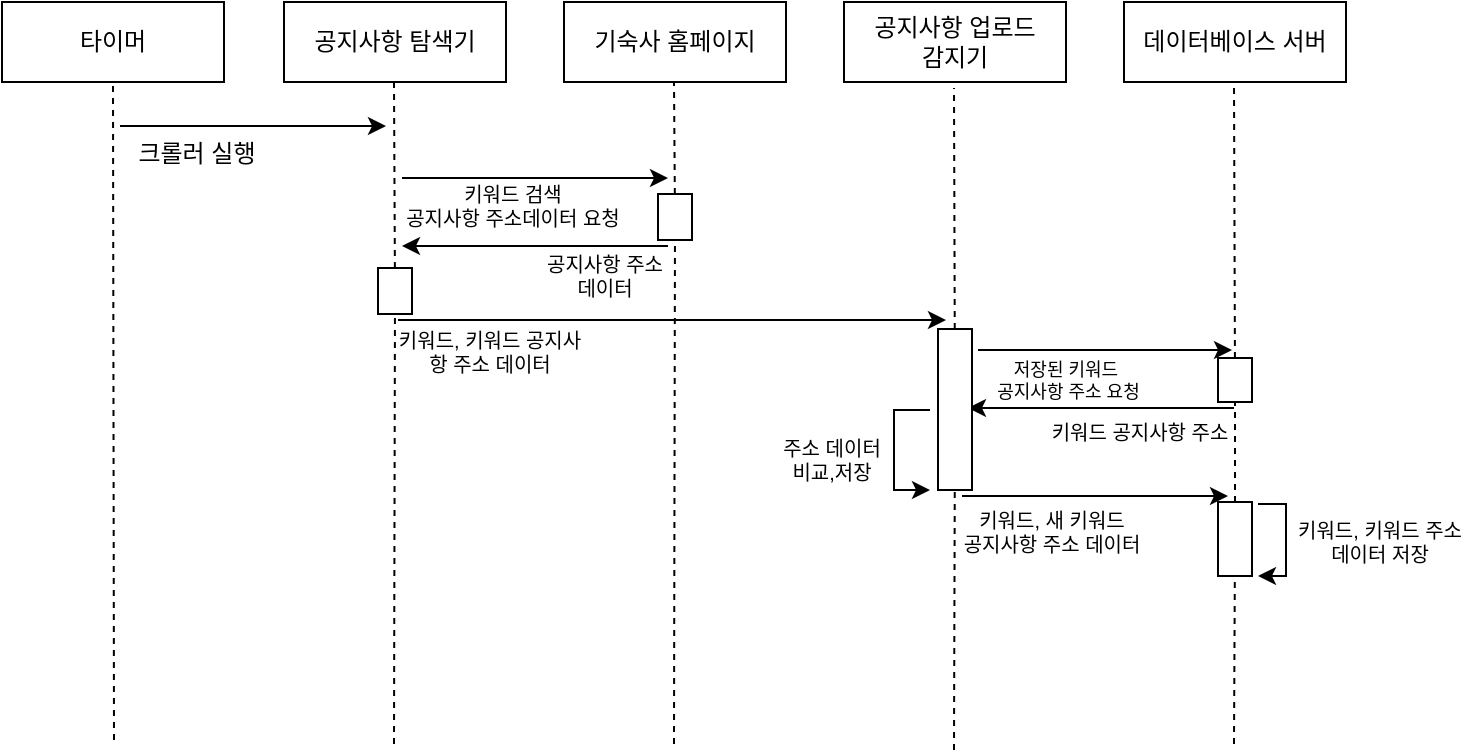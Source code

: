 <mxfile version="15.7.0" type="github">
  <diagram id="il1ou5z5HlYEB6SpMAm3" name="Page-1">
    <mxGraphModel dx="1102" dy="614" grid="0" gridSize="10" guides="1" tooltips="1" connect="1" arrows="1" fold="1" page="1" pageScale="1" pageWidth="827" pageHeight="1169" math="0" shadow="0">
      <root>
        <mxCell id="0" />
        <mxCell id="1" parent="0" />
        <mxCell id="PJMupQD3atlqZfMeYNP1-1" value="공지사항 탐색기" style="rounded=0;whiteSpace=wrap;html=1;" parent="1" vertex="1">
          <mxGeometry x="169" y="178" width="111" height="40" as="geometry" />
        </mxCell>
        <mxCell id="PJMupQD3atlqZfMeYNP1-7" value="데이터베이스 서버" style="rounded=0;whiteSpace=wrap;html=1;" parent="1" vertex="1">
          <mxGeometry x="589" y="178" width="111" height="40" as="geometry" />
        </mxCell>
        <mxCell id="PJMupQD3atlqZfMeYNP1-8" value="공지사항 업로드&lt;br&gt;감지기" style="rounded=0;whiteSpace=wrap;html=1;" parent="1" vertex="1">
          <mxGeometry x="449" y="178" width="111" height="40" as="geometry" />
        </mxCell>
        <mxCell id="PJMupQD3atlqZfMeYNP1-9" value="기숙사 홈페이지" style="rounded=0;whiteSpace=wrap;html=1;" parent="1" vertex="1">
          <mxGeometry x="309" y="178" width="111" height="40" as="geometry" />
        </mxCell>
        <mxCell id="PJMupQD3atlqZfMeYNP1-11" value="" style="endArrow=none;dashed=1;html=1;rounded=0;startArrow=none;" parent="1" source="PJMupQD3atlqZfMeYNP1-28" edge="1">
          <mxGeometry width="50" height="50" relative="1" as="geometry">
            <mxPoint x="644" y="549" as="sourcePoint" />
            <mxPoint x="644" y="218" as="targetPoint" />
          </mxGeometry>
        </mxCell>
        <mxCell id="PJMupQD3atlqZfMeYNP1-12" value="" style="endArrow=none;dashed=1;html=1;rounded=0;startArrow=none;" parent="1" source="PJMupQD3atlqZfMeYNP1-27" edge="1">
          <mxGeometry width="50" height="50" relative="1" as="geometry">
            <mxPoint x="504" y="552" as="sourcePoint" />
            <mxPoint x="504" y="221" as="targetPoint" />
          </mxGeometry>
        </mxCell>
        <mxCell id="PJMupQD3atlqZfMeYNP1-13" value="" style="endArrow=none;dashed=1;html=1;rounded=0;startArrow=none;" parent="1" source="PJMupQD3atlqZfMeYNP1-30" edge="1">
          <mxGeometry width="50" height="50" relative="1" as="geometry">
            <mxPoint x="364" y="549" as="sourcePoint" />
            <mxPoint x="364" y="218" as="targetPoint" />
          </mxGeometry>
        </mxCell>
        <mxCell id="PJMupQD3atlqZfMeYNP1-14" value="" style="endArrow=none;dashed=1;html=1;rounded=0;startArrow=none;" parent="1" source="PJMupQD3atlqZfMeYNP1-29" edge="1">
          <mxGeometry width="50" height="50" relative="1" as="geometry">
            <mxPoint x="224" y="549" as="sourcePoint" />
            <mxPoint x="224" y="218" as="targetPoint" />
          </mxGeometry>
        </mxCell>
        <mxCell id="PJMupQD3atlqZfMeYNP1-15" value="" style="endArrow=classic;html=1;rounded=0;" parent="1" edge="1">
          <mxGeometry width="50" height="50" relative="1" as="geometry">
            <mxPoint x="228" y="266" as="sourcePoint" />
            <mxPoint x="361" y="266" as="targetPoint" />
          </mxGeometry>
        </mxCell>
        <mxCell id="PJMupQD3atlqZfMeYNP1-16" value="" style="endArrow=classic;html=1;rounded=0;" parent="1" edge="1">
          <mxGeometry width="50" height="50" relative="1" as="geometry">
            <mxPoint x="361" y="300" as="sourcePoint" />
            <mxPoint x="228" y="300" as="targetPoint" />
          </mxGeometry>
        </mxCell>
        <mxCell id="PJMupQD3atlqZfMeYNP1-17" value="" style="endArrow=classic;html=1;rounded=0;" parent="1" edge="1">
          <mxGeometry width="50" height="50" relative="1" as="geometry">
            <mxPoint x="644" y="381" as="sourcePoint" />
            <mxPoint x="511" y="381" as="targetPoint" />
          </mxGeometry>
        </mxCell>
        <mxCell id="PJMupQD3atlqZfMeYNP1-18" value="" style="endArrow=classic;html=1;rounded=0;" parent="1" edge="1">
          <mxGeometry width="50" height="50" relative="1" as="geometry">
            <mxPoint x="226" y="337" as="sourcePoint" />
            <mxPoint x="500" y="337" as="targetPoint" />
          </mxGeometry>
        </mxCell>
        <mxCell id="PJMupQD3atlqZfMeYNP1-19" value="" style="endArrow=classic;html=1;rounded=0;" parent="1" edge="1">
          <mxGeometry width="50" height="50" relative="1" as="geometry">
            <mxPoint x="516" y="352" as="sourcePoint" />
            <mxPoint x="643" y="352" as="targetPoint" />
          </mxGeometry>
        </mxCell>
        <mxCell id="PJMupQD3atlqZfMeYNP1-20" value="" style="endArrow=classic;html=1;rounded=0;" parent="1" edge="1">
          <mxGeometry width="50" height="50" relative="1" as="geometry">
            <mxPoint x="508" y="425" as="sourcePoint" />
            <mxPoint x="641" y="425" as="targetPoint" />
          </mxGeometry>
        </mxCell>
        <mxCell id="PJMupQD3atlqZfMeYNP1-30" value="" style="rounded=0;whiteSpace=wrap;html=1;" parent="1" vertex="1">
          <mxGeometry x="356" y="274" width="17" height="23" as="geometry" />
        </mxCell>
        <mxCell id="PJMupQD3atlqZfMeYNP1-31" value="" style="endArrow=none;dashed=1;html=1;rounded=0;" parent="1" target="PJMupQD3atlqZfMeYNP1-30" edge="1">
          <mxGeometry width="50" height="50" relative="1" as="geometry">
            <mxPoint x="364" y="549" as="sourcePoint" />
            <mxPoint x="364" y="218" as="targetPoint" />
          </mxGeometry>
        </mxCell>
        <mxCell id="PJMupQD3atlqZfMeYNP1-32" value="키워드 검색&lt;br style=&quot;font-size: 10px;&quot;&gt;공지사항 주소데이터 요청" style="text;html=1;strokeColor=none;fillColor=none;align=center;verticalAlign=middle;whiteSpace=wrap;rounded=0;fontSize=10;" parent="1" vertex="1">
          <mxGeometry x="211" y="265" width="145" height="30" as="geometry" />
        </mxCell>
        <mxCell id="PJMupQD3atlqZfMeYNP1-33" value="공지사항 주소 데이터" style="text;html=1;strokeColor=none;fillColor=none;align=center;verticalAlign=middle;whiteSpace=wrap;rounded=0;fontSize=10;" parent="1" vertex="1">
          <mxGeometry x="295" y="300" width="69" height="30" as="geometry" />
        </mxCell>
        <mxCell id="PJMupQD3atlqZfMeYNP1-29" value="" style="rounded=0;whiteSpace=wrap;html=1;" parent="1" vertex="1">
          <mxGeometry x="216" y="311" width="17" height="23" as="geometry" />
        </mxCell>
        <mxCell id="PJMupQD3atlqZfMeYNP1-34" value="" style="endArrow=none;dashed=1;html=1;rounded=0;" parent="1" target="PJMupQD3atlqZfMeYNP1-29" edge="1">
          <mxGeometry width="50" height="50" relative="1" as="geometry">
            <mxPoint x="224" y="549" as="sourcePoint" />
            <mxPoint x="224" y="218" as="targetPoint" />
          </mxGeometry>
        </mxCell>
        <mxCell id="PJMupQD3atlqZfMeYNP1-35" value="키워드, 키워드 공지사항 주소 데이터" style="text;html=1;strokeColor=none;fillColor=none;align=center;verticalAlign=middle;whiteSpace=wrap;rounded=0;fontSize=10;" parent="1" vertex="1">
          <mxGeometry x="224" y="338" width="96" height="30" as="geometry" />
        </mxCell>
        <mxCell id="PJMupQD3atlqZfMeYNP1-28" value="" style="rounded=0;whiteSpace=wrap;html=1;" parent="1" vertex="1">
          <mxGeometry x="636" y="356" width="17" height="22" as="geometry" />
        </mxCell>
        <mxCell id="PJMupQD3atlqZfMeYNP1-36" value="" style="endArrow=none;dashed=1;html=1;rounded=0;startArrow=none;" parent="1" source="PJMupQD3atlqZfMeYNP1-39" target="PJMupQD3atlqZfMeYNP1-28" edge="1">
          <mxGeometry width="50" height="50" relative="1" as="geometry">
            <mxPoint x="644.0" y="566" as="sourcePoint" />
            <mxPoint x="644.0" y="235" as="targetPoint" />
          </mxGeometry>
        </mxCell>
        <mxCell id="PJMupQD3atlqZfMeYNP1-27" value="" style="rounded=0;whiteSpace=wrap;html=1;" parent="1" vertex="1">
          <mxGeometry x="496" y="341.5" width="17" height="80.5" as="geometry" />
        </mxCell>
        <mxCell id="PJMupQD3atlqZfMeYNP1-37" value="" style="endArrow=none;dashed=1;html=1;rounded=0;" parent="1" target="PJMupQD3atlqZfMeYNP1-27" edge="1">
          <mxGeometry width="50" height="50" relative="1" as="geometry">
            <mxPoint x="504" y="552" as="sourcePoint" />
            <mxPoint x="504" y="221.0" as="targetPoint" />
          </mxGeometry>
        </mxCell>
        <mxCell id="PJMupQD3atlqZfMeYNP1-38" value="&lt;font style=&quot;font-size: 9px&quot;&gt;저장된 키워드&lt;br style=&quot;font-size: 9px&quot;&gt;&amp;nbsp;공지사항 주소 요청&lt;/font&gt;" style="text;html=1;strokeColor=none;fillColor=none;align=center;verticalAlign=middle;whiteSpace=wrap;rounded=0;fontSize=9;" parent="1" vertex="1">
          <mxGeometry x="513" y="352" width="94" height="30" as="geometry" />
        </mxCell>
        <mxCell id="PJMupQD3atlqZfMeYNP1-40" value="키워드 공지사항 주소" style="text;html=1;strokeColor=none;fillColor=none;align=center;verticalAlign=middle;whiteSpace=wrap;rounded=0;fontSize=10;" parent="1" vertex="1">
          <mxGeometry x="546" y="378" width="102" height="30" as="geometry" />
        </mxCell>
        <mxCell id="PJMupQD3atlqZfMeYNP1-41" value="" style="endArrow=classic;html=1;rounded=0;fontSize=10;" parent="1" edge="1">
          <mxGeometry width="50" height="50" relative="1" as="geometry">
            <mxPoint x="492" y="382" as="sourcePoint" />
            <mxPoint x="492" y="422" as="targetPoint" />
            <Array as="points">
              <mxPoint x="474" y="382" />
              <mxPoint x="474" y="422" />
            </Array>
          </mxGeometry>
        </mxCell>
        <mxCell id="PJMupQD3atlqZfMeYNP1-42" value="주소 데이터 비교,저장" style="text;html=1;strokeColor=none;fillColor=none;align=center;verticalAlign=middle;whiteSpace=wrap;rounded=0;fontSize=10;" parent="1" vertex="1">
          <mxGeometry x="412.5" y="392" width="60" height="30" as="geometry" />
        </mxCell>
        <mxCell id="PJMupQD3atlqZfMeYNP1-39" value="" style="rounded=0;whiteSpace=wrap;html=1;" parent="1" vertex="1">
          <mxGeometry x="636" y="428" width="17" height="37" as="geometry" />
        </mxCell>
        <mxCell id="PJMupQD3atlqZfMeYNP1-43" value="" style="endArrow=none;dashed=1;html=1;rounded=0;" parent="1" target="PJMupQD3atlqZfMeYNP1-39" edge="1">
          <mxGeometry width="50" height="50" relative="1" as="geometry">
            <mxPoint x="644.0" y="549" as="sourcePoint" />
            <mxPoint x="644.472" y="361.0" as="targetPoint" />
          </mxGeometry>
        </mxCell>
        <mxCell id="PJMupQD3atlqZfMeYNP1-44" value="" style="endArrow=classic;html=1;rounded=0;fontSize=10;" parent="1" edge="1">
          <mxGeometry width="50" height="50" relative="1" as="geometry">
            <mxPoint x="656" y="429" as="sourcePoint" />
            <mxPoint x="656" y="465" as="targetPoint" />
            <Array as="points">
              <mxPoint x="670" y="429" />
              <mxPoint x="670" y="465" />
            </Array>
          </mxGeometry>
        </mxCell>
        <mxCell id="PJMupQD3atlqZfMeYNP1-45" value="키워드, 키워드 주소 데이터 저장" style="text;html=1;strokeColor=none;fillColor=none;align=center;verticalAlign=middle;whiteSpace=wrap;rounded=0;fontSize=10;" parent="1" vertex="1">
          <mxGeometry x="674" y="433" width="86" height="30" as="geometry" />
        </mxCell>
        <mxCell id="PJMupQD3atlqZfMeYNP1-46" value="키워드, 새 키워드&lt;br&gt;공지사항 주소 데이터" style="text;html=1;strokeColor=none;fillColor=none;align=center;verticalAlign=middle;whiteSpace=wrap;rounded=0;fontSize=10;" parent="1" vertex="1">
          <mxGeometry x="496" y="428" width="114" height="30" as="geometry" />
        </mxCell>
        <mxCell id="EFMb9gsq3_LXYbWF96me-1" value="타이머" style="rounded=0;whiteSpace=wrap;html=1;" parent="1" vertex="1">
          <mxGeometry x="28" y="178" width="111" height="40" as="geometry" />
        </mxCell>
        <mxCell id="EFMb9gsq3_LXYbWF96me-2" value="" style="endArrow=none;dashed=1;html=1;rounded=0;entryX=0.5;entryY=1;entryDx=0;entryDy=0;" parent="1" target="EFMb9gsq3_LXYbWF96me-1" edge="1">
          <mxGeometry width="50" height="50" relative="1" as="geometry">
            <mxPoint x="84" y="547" as="sourcePoint" />
            <mxPoint x="401" y="376" as="targetPoint" />
          </mxGeometry>
        </mxCell>
        <mxCell id="EFMb9gsq3_LXYbWF96me-3" value="" style="endArrow=classic;html=1;rounded=0;" parent="1" edge="1">
          <mxGeometry width="50" height="50" relative="1" as="geometry">
            <mxPoint x="87" y="240.0" as="sourcePoint" />
            <mxPoint x="220" y="240.0" as="targetPoint" />
          </mxGeometry>
        </mxCell>
        <mxCell id="EFMb9gsq3_LXYbWF96me-4" value="크롤러 실행" style="text;html=1;strokeColor=none;fillColor=none;align=center;verticalAlign=middle;whiteSpace=wrap;rounded=0;" parent="1" vertex="1">
          <mxGeometry x="83" y="239" width="85" height="30" as="geometry" />
        </mxCell>
      </root>
    </mxGraphModel>
  </diagram>
</mxfile>
